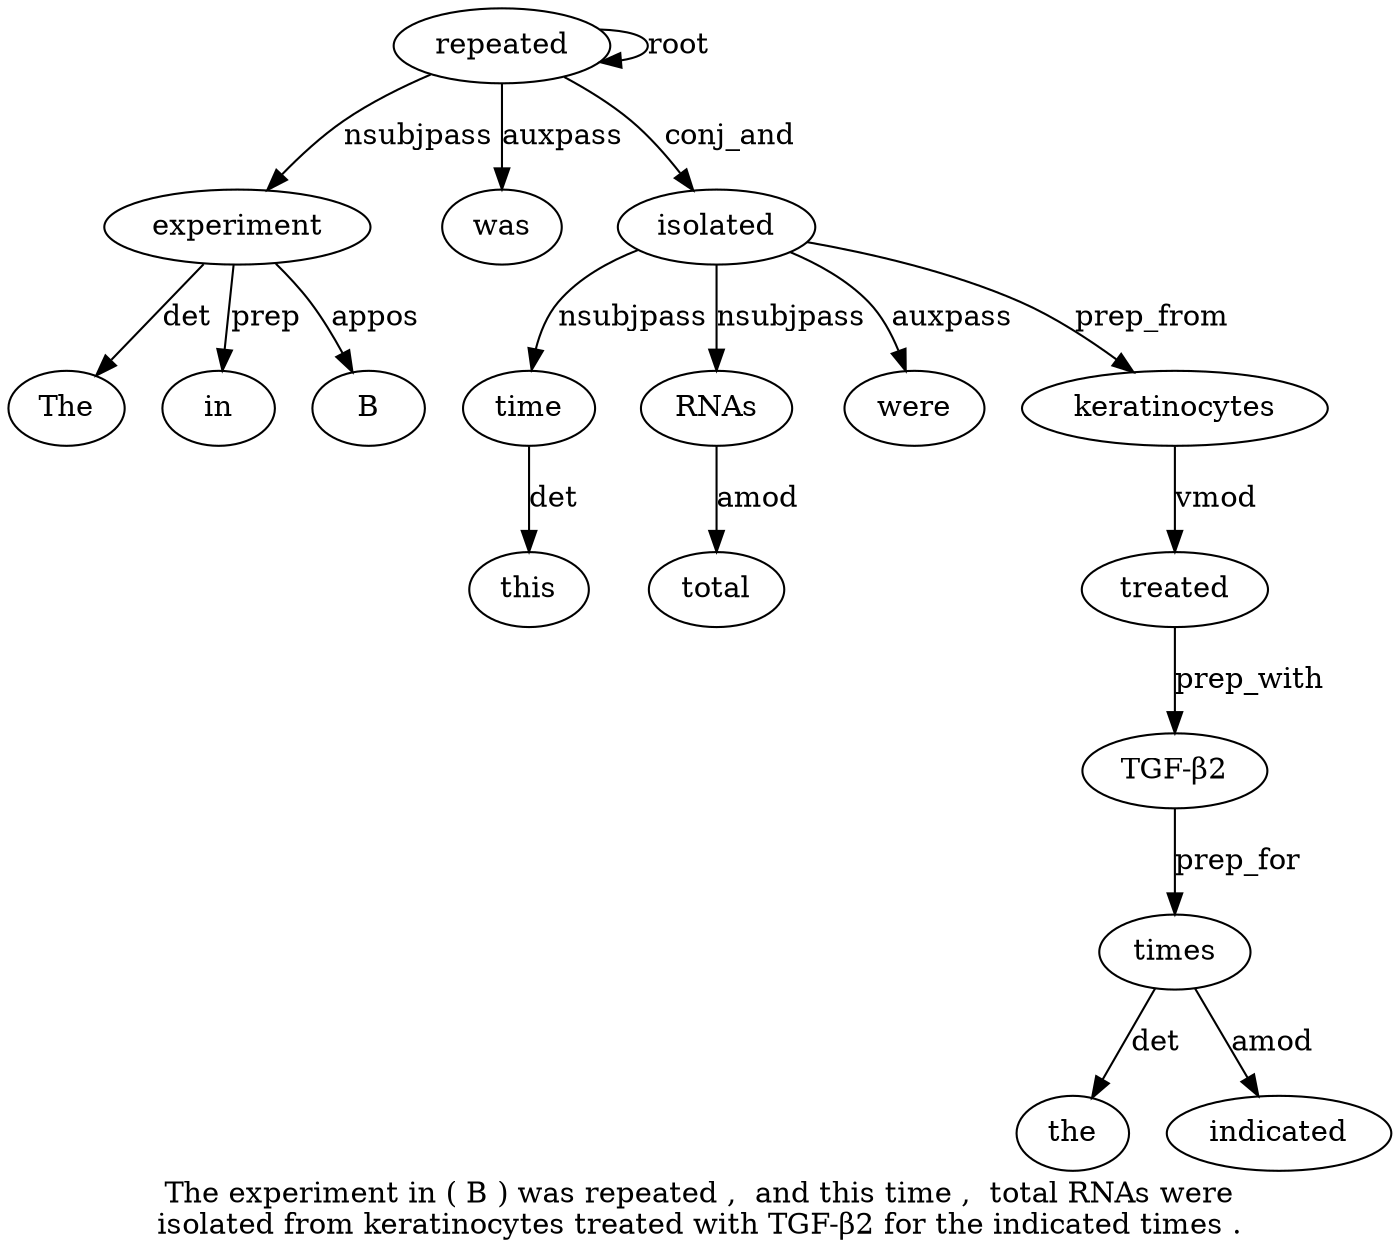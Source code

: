 digraph "The experiment in ( B ) was repeated ,  and this time ,  total RNAs were isolated from keratinocytes treated with TGF-β2 for the indicated times ." {
label="The experiment in ( B ) was repeated ,  and this time ,  total RNAs were
isolated from keratinocytes treated with TGF-β2 for the indicated times .";
experiment2 [style=filled, fillcolor=white, label=experiment];
The1 [style=filled, fillcolor=white, label=The];
experiment2 -> The1  [label=det];
repeated8 [style=filled, fillcolor=white, label=repeated];
repeated8 -> experiment2  [label=nsubjpass];
in3 [style=filled, fillcolor=white, label=in];
experiment2 -> in3  [label=prep];
B5 [style=filled, fillcolor=white, label=B];
experiment2 -> B5  [label=appos];
was7 [style=filled, fillcolor=white, label=was];
repeated8 -> was7  [label=auxpass];
repeated8 -> repeated8  [label=root];
time12 [style=filled, fillcolor=white, label=time];
this11 [style=filled, fillcolor=white, label=this];
time12 -> this11  [label=det];
isolated17 [style=filled, fillcolor=white, label=isolated];
isolated17 -> time12  [label=nsubjpass];
RNAs15 [style=filled, fillcolor=white, label=RNAs];
total14 [style=filled, fillcolor=white, label=total];
RNAs15 -> total14  [label=amod];
isolated17 -> RNAs15  [label=nsubjpass];
were16 [style=filled, fillcolor=white, label=were];
isolated17 -> were16  [label=auxpass];
repeated8 -> isolated17  [label=conj_and];
keratinocytes19 [style=filled, fillcolor=white, label=keratinocytes];
isolated17 -> keratinocytes19  [label=prep_from];
treated20 [style=filled, fillcolor=white, label=treated];
keratinocytes19 -> treated20  [label=vmod];
"TGF-β2" [style=filled, fillcolor=white, label="TGF-β2"];
treated20 -> "TGF-β2"  [label=prep_with];
times26 [style=filled, fillcolor=white, label=times];
the24 [style=filled, fillcolor=white, label=the];
times26 -> the24  [label=det];
indicated25 [style=filled, fillcolor=white, label=indicated];
times26 -> indicated25  [label=amod];
"TGF-β2" -> times26  [label=prep_for];
}
